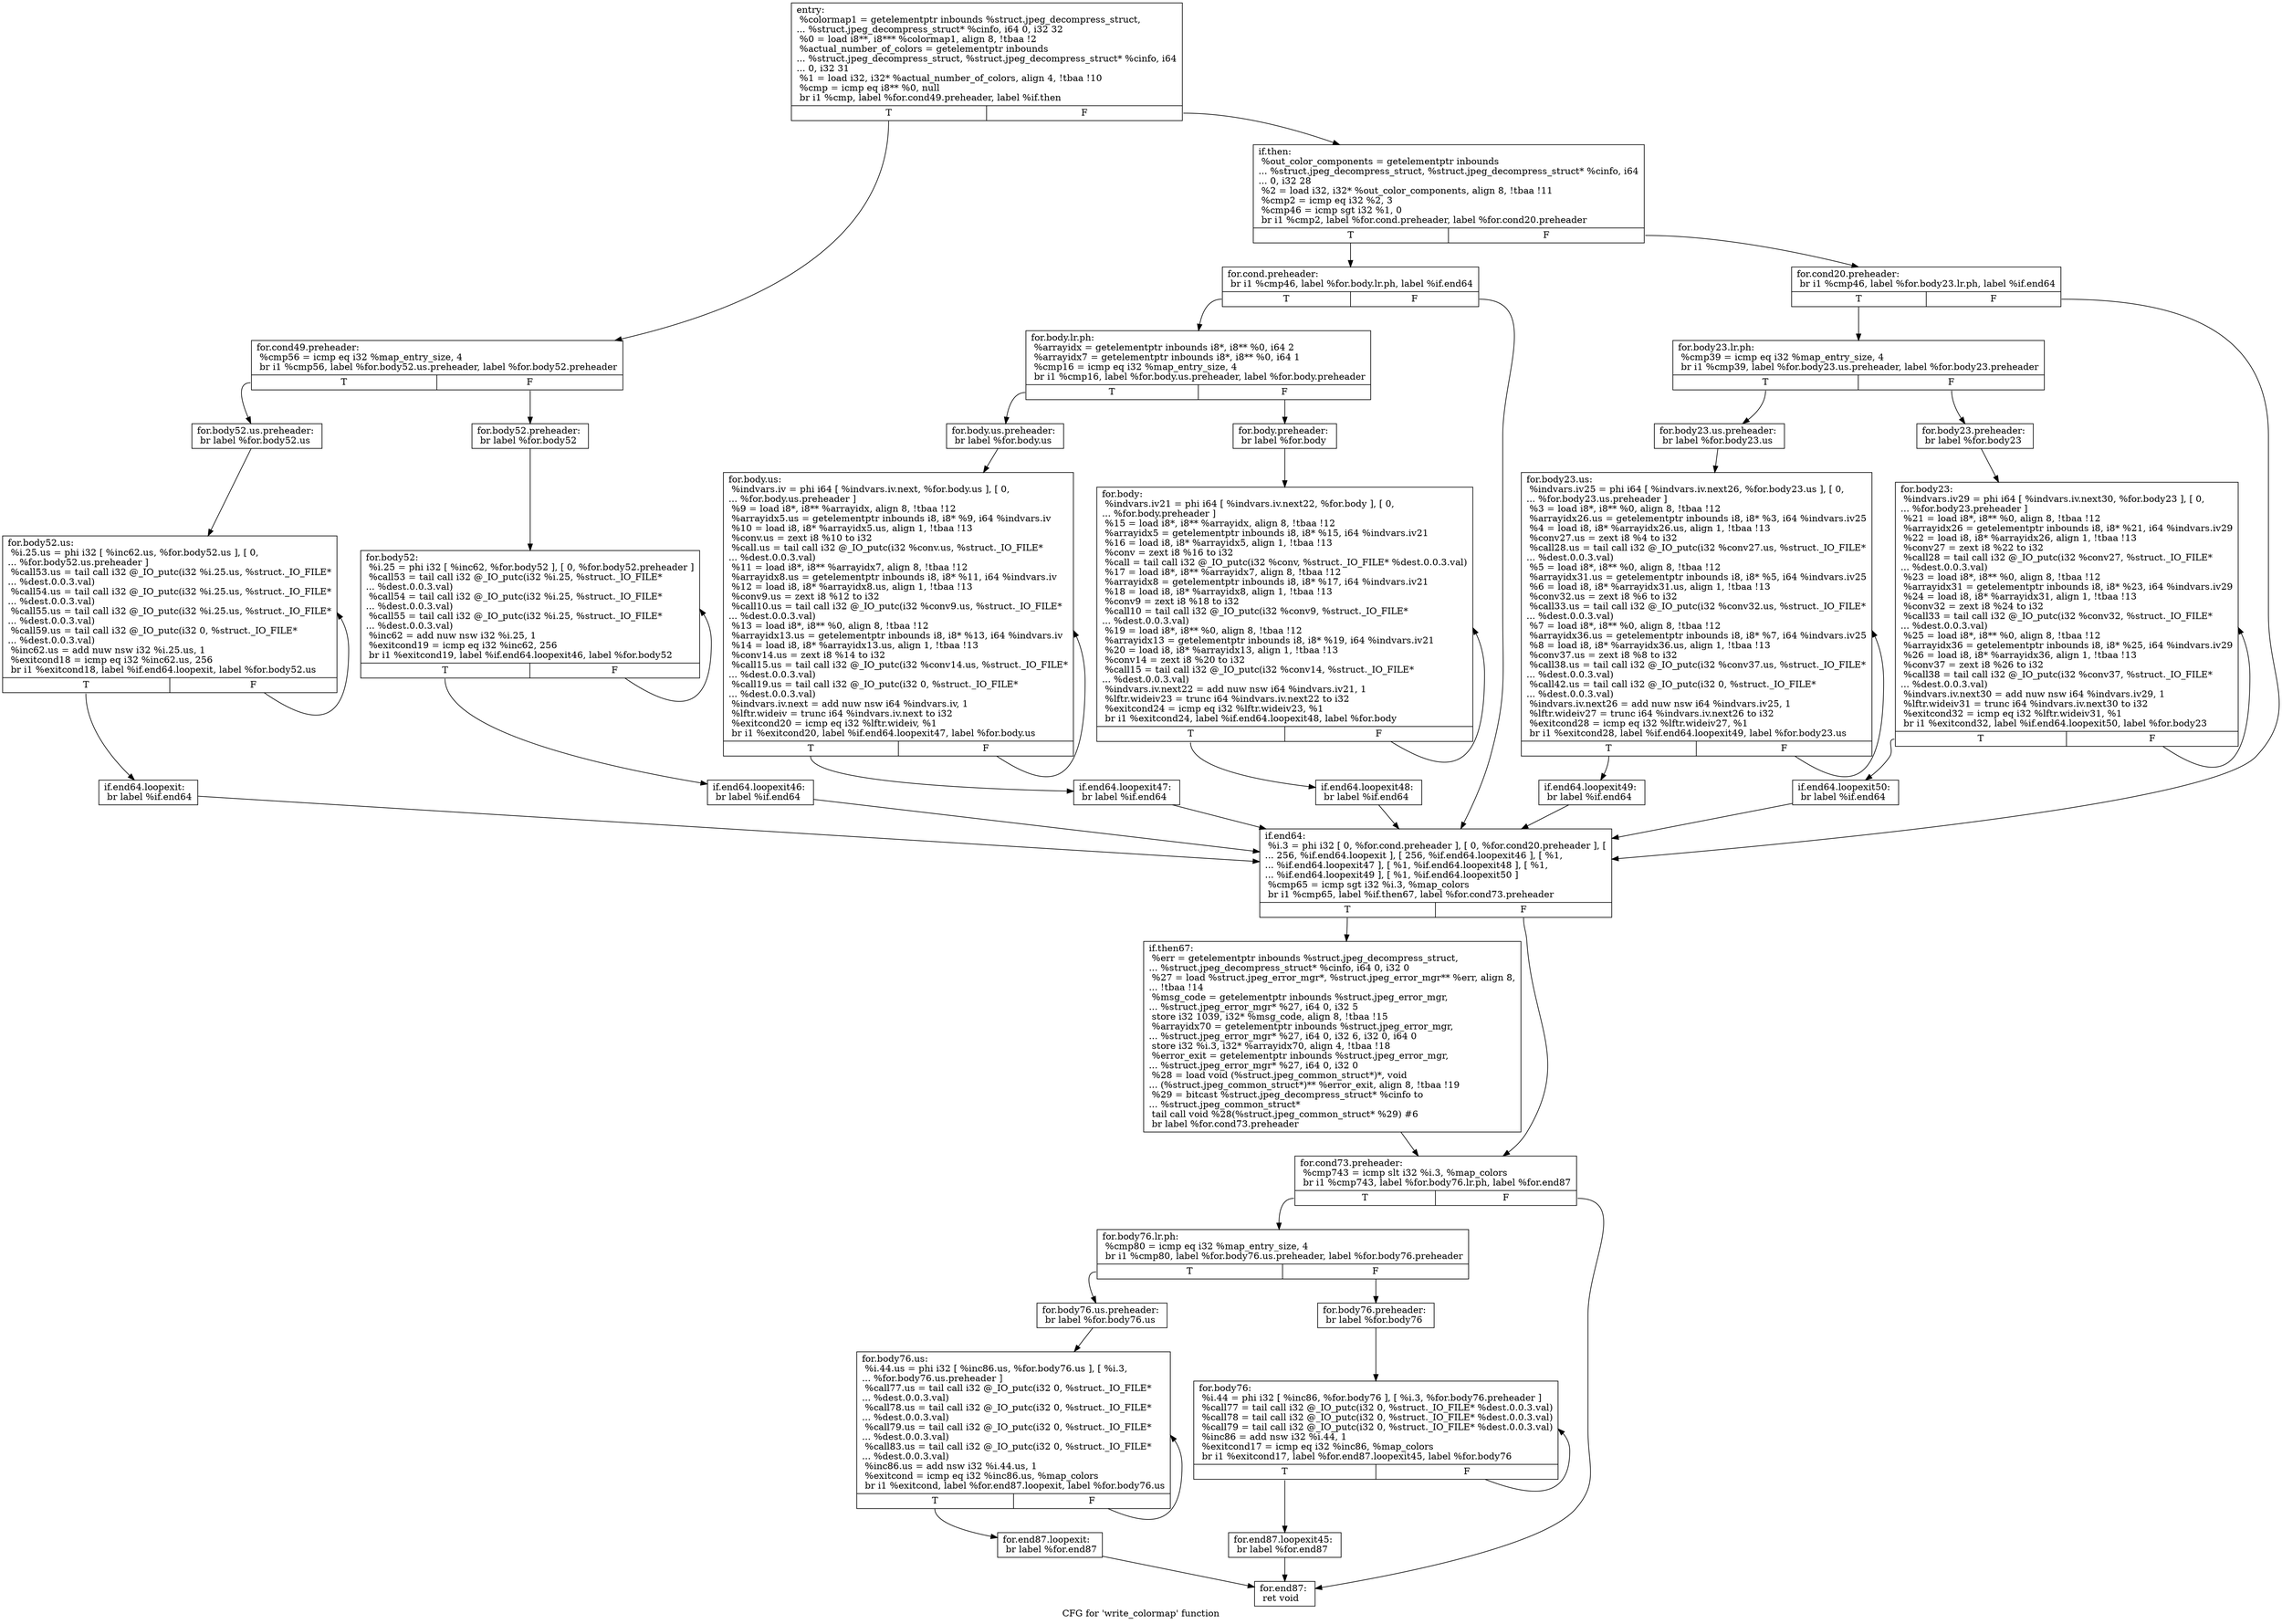 digraph "CFG for 'write_colormap' function" {
	label="CFG for 'write_colormap' function";

	Node0x4fc8180 [shape=record,label="{entry:\l  %colormap1 = getelementptr inbounds %struct.jpeg_decompress_struct,\l... %struct.jpeg_decompress_struct* %cinfo, i64 0, i32 32\l  %0 = load i8**, i8*** %colormap1, align 8, !tbaa !2\l  %actual_number_of_colors = getelementptr inbounds\l... %struct.jpeg_decompress_struct, %struct.jpeg_decompress_struct* %cinfo, i64\l... 0, i32 31\l  %1 = load i32, i32* %actual_number_of_colors, align 4, !tbaa !10\l  %cmp = icmp eq i8** %0, null\l  br i1 %cmp, label %for.cond49.preheader, label %if.then\l|{<s0>T|<s1>F}}"];
	Node0x4fc8180:s0 -> Node0x4fc8770;
	Node0x4fc8180:s1 -> Node0x4fc8810;
	Node0x4fc8770 [shape=record,label="{for.cond49.preheader:                             \l  %cmp56 = icmp eq i32 %map_entry_size, 4\l  br i1 %cmp56, label %for.body52.us.preheader, label %for.body52.preheader\l|{<s0>T|<s1>F}}"];
	Node0x4fc8770:s0 -> Node0x4fc8990;
	Node0x4fc8770:s1 -> Node0x4fc8a30;
	Node0x4fc8a30 [shape=record,label="{for.body52.preheader:                             \l  br label %for.body52\l}"];
	Node0x4fc8a30 -> Node0x4fc8c50;
	Node0x4fc8990 [shape=record,label="{for.body52.us.preheader:                          \l  br label %for.body52.us\l}"];
	Node0x4fc8990 -> Node0x4fc8ca0;
	Node0x4fc8ca0 [shape=record,label="{for.body52.us:                                    \l  %i.25.us = phi i32 [ %inc62.us, %for.body52.us ], [ 0,\l... %for.body52.us.preheader ]\l  %call53.us = tail call i32 @_IO_putc(i32 %i.25.us, %struct._IO_FILE*\l... %dest.0.0.3.val)\l  %call54.us = tail call i32 @_IO_putc(i32 %i.25.us, %struct._IO_FILE*\l... %dest.0.0.3.val)\l  %call55.us = tail call i32 @_IO_putc(i32 %i.25.us, %struct._IO_FILE*\l... %dest.0.0.3.val)\l  %call59.us = tail call i32 @_IO_putc(i32 0, %struct._IO_FILE*\l... %dest.0.0.3.val)\l  %inc62.us = add nuw nsw i32 %i.25.us, 1\l  %exitcond18 = icmp eq i32 %inc62.us, 256\l  br i1 %exitcond18, label %if.end64.loopexit, label %for.body52.us\l|{<s0>T|<s1>F}}"];
	Node0x4fc8ca0:s0 -> Node0x4fc9380;
	Node0x4fc8ca0:s1 -> Node0x4fc8ca0;
	Node0x4fc8810 [shape=record,label="{if.then:                                          \l  %out_color_components = getelementptr inbounds\l... %struct.jpeg_decompress_struct, %struct.jpeg_decompress_struct* %cinfo, i64\l... 0, i32 28\l  %2 = load i32, i32* %out_color_components, align 8, !tbaa !11\l  %cmp2 = icmp eq i32 %2, 3\l  %cmp46 = icmp sgt i32 %1, 0\l  br i1 %cmp2, label %for.cond.preheader, label %for.cond20.preheader\l|{<s0>T|<s1>F}}"];
	Node0x4fc8810:s0 -> Node0x4fc8b80;
	Node0x4fc8810:s1 -> Node0x4fc9a40;
	Node0x4fc9a40 [shape=record,label="{for.cond20.preheader:                             \l  br i1 %cmp46, label %for.body23.lr.ph, label %if.end64\l|{<s0>T|<s1>F}}"];
	Node0x4fc9a40:s0 -> Node0x4fc9ba0;
	Node0x4fc9a40:s1 -> Node0x4fc9c20;
	Node0x4fc9ba0 [shape=record,label="{for.body23.lr.ph:                                 \l  %cmp39 = icmp eq i32 %map_entry_size, 4\l  br i1 %cmp39, label %for.body23.us.preheader, label %for.body23.preheader\l|{<s0>T|<s1>F}}"];
	Node0x4fc9ba0:s0 -> Node0x4fc9e10;
	Node0x4fc9ba0:s1 -> Node0x4fc9eb0;
	Node0x4fc9eb0 [shape=record,label="{for.body23.preheader:                             \l  br label %for.body23\l}"];
	Node0x4fc9eb0 -> Node0x4fca040;
	Node0x4fc9e10 [shape=record,label="{for.body23.us.preheader:                          \l  br label %for.body23.us\l}"];
	Node0x4fc9e10 -> Node0x4fca0f0;
	Node0x4fca0f0 [shape=record,label="{for.body23.us:                                    \l  %indvars.iv25 = phi i64 [ %indvars.iv.next26, %for.body23.us ], [ 0,\l... %for.body23.us.preheader ]\l  %3 = load i8*, i8** %0, align 8, !tbaa !12\l  %arrayidx26.us = getelementptr inbounds i8, i8* %3, i64 %indvars.iv25\l  %4 = load i8, i8* %arrayidx26.us, align 1, !tbaa !13\l  %conv27.us = zext i8 %4 to i32\l  %call28.us = tail call i32 @_IO_putc(i32 %conv27.us, %struct._IO_FILE*\l... %dest.0.0.3.val)\l  %5 = load i8*, i8** %0, align 8, !tbaa !12\l  %arrayidx31.us = getelementptr inbounds i8, i8* %5, i64 %indvars.iv25\l  %6 = load i8, i8* %arrayidx31.us, align 1, !tbaa !13\l  %conv32.us = zext i8 %6 to i32\l  %call33.us = tail call i32 @_IO_putc(i32 %conv32.us, %struct._IO_FILE*\l... %dest.0.0.3.val)\l  %7 = load i8*, i8** %0, align 8, !tbaa !12\l  %arrayidx36.us = getelementptr inbounds i8, i8* %7, i64 %indvars.iv25\l  %8 = load i8, i8* %arrayidx36.us, align 1, !tbaa !13\l  %conv37.us = zext i8 %8 to i32\l  %call38.us = tail call i32 @_IO_putc(i32 %conv37.us, %struct._IO_FILE*\l... %dest.0.0.3.val)\l  %call42.us = tail call i32 @_IO_putc(i32 0, %struct._IO_FILE*\l... %dest.0.0.3.val)\l  %indvars.iv.next26 = add nuw nsw i64 %indvars.iv25, 1\l  %lftr.wideiv27 = trunc i64 %indvars.iv.next26 to i32\l  %exitcond28 = icmp eq i32 %lftr.wideiv27, %1\l  br i1 %exitcond28, label %if.end64.loopexit49, label %for.body23.us\l|{<s0>T|<s1>F}}"];
	Node0x4fca0f0:s0 -> Node0x4fc9720;
	Node0x4fca0f0:s1 -> Node0x4fca0f0;
	Node0x4fc8b80 [shape=record,label="{for.cond.preheader:                               \l  br i1 %cmp46, label %for.body.lr.ph, label %if.end64\l|{<s0>T|<s1>F}}"];
	Node0x4fc8b80:s0 -> Node0x4fc9890;
	Node0x4fc8b80:s1 -> Node0x4fc9c20;
	Node0x4fc9890 [shape=record,label="{for.body.lr.ph:                                   \l  %arrayidx = getelementptr inbounds i8*, i8** %0, i64 2\l  %arrayidx7 = getelementptr inbounds i8*, i8** %0, i64 1\l  %cmp16 = icmp eq i32 %map_entry_size, 4\l  br i1 %cmp16, label %for.body.us.preheader, label %for.body.preheader\l|{<s0>T|<s1>F}}"];
	Node0x4fc9890:s0 -> Node0x4fcb740;
	Node0x4fc9890:s1 -> Node0x4fcb7c0;
	Node0x4fcb7c0 [shape=record,label="{for.body.preheader:                               \l  br label %for.body\l}"];
	Node0x4fcb7c0 -> Node0x4fcb930;
	Node0x4fcb740 [shape=record,label="{for.body.us.preheader:                            \l  br label %for.body.us\l}"];
	Node0x4fcb740 -> Node0x4fcba10;
	Node0x4fcba10 [shape=record,label="{for.body.us:                                      \l  %indvars.iv = phi i64 [ %indvars.iv.next, %for.body.us ], [ 0,\l... %for.body.us.preheader ]\l  %9 = load i8*, i8** %arrayidx, align 8, !tbaa !12\l  %arrayidx5.us = getelementptr inbounds i8, i8* %9, i64 %indvars.iv\l  %10 = load i8, i8* %arrayidx5.us, align 1, !tbaa !13\l  %conv.us = zext i8 %10 to i32\l  %call.us = tail call i32 @_IO_putc(i32 %conv.us, %struct._IO_FILE*\l... %dest.0.0.3.val)\l  %11 = load i8*, i8** %arrayidx7, align 8, !tbaa !12\l  %arrayidx8.us = getelementptr inbounds i8, i8* %11, i64 %indvars.iv\l  %12 = load i8, i8* %arrayidx8.us, align 1, !tbaa !13\l  %conv9.us = zext i8 %12 to i32\l  %call10.us = tail call i32 @_IO_putc(i32 %conv9.us, %struct._IO_FILE*\l... %dest.0.0.3.val)\l  %13 = load i8*, i8** %0, align 8, !tbaa !12\l  %arrayidx13.us = getelementptr inbounds i8, i8* %13, i64 %indvars.iv\l  %14 = load i8, i8* %arrayidx13.us, align 1, !tbaa !13\l  %conv14.us = zext i8 %14 to i32\l  %call15.us = tail call i32 @_IO_putc(i32 %conv14.us, %struct._IO_FILE*\l... %dest.0.0.3.val)\l  %call19.us = tail call i32 @_IO_putc(i32 0, %struct._IO_FILE*\l... %dest.0.0.3.val)\l  %indvars.iv.next = add nuw nsw i64 %indvars.iv, 1\l  %lftr.wideiv = trunc i64 %indvars.iv.next to i32\l  %exitcond20 = icmp eq i32 %lftr.wideiv, %1\l  br i1 %exitcond20, label %if.end64.loopexit47, label %for.body.us\l|{<s0>T|<s1>F}}"];
	Node0x4fcba10:s0 -> Node0x4fcc7f0;
	Node0x4fcba10:s1 -> Node0x4fcba10;
	Node0x4fcb930 [shape=record,label="{for.body:                                         \l  %indvars.iv21 = phi i64 [ %indvars.iv.next22, %for.body ], [ 0,\l... %for.body.preheader ]\l  %15 = load i8*, i8** %arrayidx, align 8, !tbaa !12\l  %arrayidx5 = getelementptr inbounds i8, i8* %15, i64 %indvars.iv21\l  %16 = load i8, i8* %arrayidx5, align 1, !tbaa !13\l  %conv = zext i8 %16 to i32\l  %call = tail call i32 @_IO_putc(i32 %conv, %struct._IO_FILE* %dest.0.0.3.val)\l  %17 = load i8*, i8** %arrayidx7, align 8, !tbaa !12\l  %arrayidx8 = getelementptr inbounds i8, i8* %17, i64 %indvars.iv21\l  %18 = load i8, i8* %arrayidx8, align 1, !tbaa !13\l  %conv9 = zext i8 %18 to i32\l  %call10 = tail call i32 @_IO_putc(i32 %conv9, %struct._IO_FILE*\l... %dest.0.0.3.val)\l  %19 = load i8*, i8** %0, align 8, !tbaa !12\l  %arrayidx13 = getelementptr inbounds i8, i8* %19, i64 %indvars.iv21\l  %20 = load i8, i8* %arrayidx13, align 1, !tbaa !13\l  %conv14 = zext i8 %20 to i32\l  %call15 = tail call i32 @_IO_putc(i32 %conv14, %struct._IO_FILE*\l... %dest.0.0.3.val)\l  %indvars.iv.next22 = add nuw nsw i64 %indvars.iv21, 1\l  %lftr.wideiv23 = trunc i64 %indvars.iv.next22 to i32\l  %exitcond24 = icmp eq i32 %lftr.wideiv23, %1\l  br i1 %exitcond24, label %if.end64.loopexit48, label %for.body\l|{<s0>T|<s1>F}}"];
	Node0x4fcb930:s0 -> Node0x4fcd5e0;
	Node0x4fcb930:s1 -> Node0x4fcb930;
	Node0x4fca040 [shape=record,label="{for.body23:                                       \l  %indvars.iv29 = phi i64 [ %indvars.iv.next30, %for.body23 ], [ 0,\l... %for.body23.preheader ]\l  %21 = load i8*, i8** %0, align 8, !tbaa !12\l  %arrayidx26 = getelementptr inbounds i8, i8* %21, i64 %indvars.iv29\l  %22 = load i8, i8* %arrayidx26, align 1, !tbaa !13\l  %conv27 = zext i8 %22 to i32\l  %call28 = tail call i32 @_IO_putc(i32 %conv27, %struct._IO_FILE*\l... %dest.0.0.3.val)\l  %23 = load i8*, i8** %0, align 8, !tbaa !12\l  %arrayidx31 = getelementptr inbounds i8, i8* %23, i64 %indvars.iv29\l  %24 = load i8, i8* %arrayidx31, align 1, !tbaa !13\l  %conv32 = zext i8 %24 to i32\l  %call33 = tail call i32 @_IO_putc(i32 %conv32, %struct._IO_FILE*\l... %dest.0.0.3.val)\l  %25 = load i8*, i8** %0, align 8, !tbaa !12\l  %arrayidx36 = getelementptr inbounds i8, i8* %25, i64 %indvars.iv29\l  %26 = load i8, i8* %arrayidx36, align 1, !tbaa !13\l  %conv37 = zext i8 %26 to i32\l  %call38 = tail call i32 @_IO_putc(i32 %conv37, %struct._IO_FILE*\l... %dest.0.0.3.val)\l  %indvars.iv.next30 = add nuw nsw i64 %indvars.iv29, 1\l  %lftr.wideiv31 = trunc i64 %indvars.iv.next30 to i32\l  %exitcond32 = icmp eq i32 %lftr.wideiv31, %1\l  br i1 %exitcond32, label %if.end64.loopexit50, label %for.body23\l|{<s0>T|<s1>F}}"];
	Node0x4fca040:s0 -> Node0x4fcb170;
	Node0x4fca040:s1 -> Node0x4fca040;
	Node0x4fc8c50 [shape=record,label="{for.body52:                                       \l  %i.25 = phi i32 [ %inc62, %for.body52 ], [ 0, %for.body52.preheader ]\l  %call53 = tail call i32 @_IO_putc(i32 %i.25, %struct._IO_FILE*\l... %dest.0.0.3.val)\l  %call54 = tail call i32 @_IO_putc(i32 %i.25, %struct._IO_FILE*\l... %dest.0.0.3.val)\l  %call55 = tail call i32 @_IO_putc(i32 %i.25, %struct._IO_FILE*\l... %dest.0.0.3.val)\l  %inc62 = add nuw nsw i32 %i.25, 1\l  %exitcond19 = icmp eq i32 %inc62, 256\l  br i1 %exitcond19, label %if.end64.loopexit46, label %for.body52\l|{<s0>T|<s1>F}}"];
	Node0x4fc8c50:s0 -> Node0x4fcefb0;
	Node0x4fc8c50:s1 -> Node0x4fc8c50;
	Node0x4fc9380 [shape=record,label="{if.end64.loopexit:                                \l  br label %if.end64\l}"];
	Node0x4fc9380 -> Node0x4fc9c20;
	Node0x4fcefb0 [shape=record,label="{if.end64.loopexit46:                              \l  br label %if.end64\l}"];
	Node0x4fcefb0 -> Node0x4fc9c20;
	Node0x4fcc7f0 [shape=record,label="{if.end64.loopexit47:                              \l  br label %if.end64\l}"];
	Node0x4fcc7f0 -> Node0x4fc9c20;
	Node0x4fcd5e0 [shape=record,label="{if.end64.loopexit48:                              \l  br label %if.end64\l}"];
	Node0x4fcd5e0 -> Node0x4fc9c20;
	Node0x4fc9720 [shape=record,label="{if.end64.loopexit49:                              \l  br label %if.end64\l}"];
	Node0x4fc9720 -> Node0x4fc9c20;
	Node0x4fcb170 [shape=record,label="{if.end64.loopexit50:                              \l  br label %if.end64\l}"];
	Node0x4fcb170 -> Node0x4fc9c20;
	Node0x4fc9c20 [shape=record,label="{if.end64:                                         \l  %i.3 = phi i32 [ 0, %for.cond.preheader ], [ 0, %for.cond20.preheader ], [\l... 256, %if.end64.loopexit ], [ 256, %if.end64.loopexit46 ], [ %1,\l... %if.end64.loopexit47 ], [ %1, %if.end64.loopexit48 ], [ %1,\l... %if.end64.loopexit49 ], [ %1, %if.end64.loopexit50 ]\l  %cmp65 = icmp sgt i32 %i.3, %map_colors\l  br i1 %cmp65, label %if.then67, label %for.cond73.preheader\l|{<s0>T|<s1>F}}"];
	Node0x4fc9c20:s0 -> Node0x4fcf240;
	Node0x4fc9c20:s1 -> Node0x4fcf320;
	Node0x4fcf240 [shape=record,label="{if.then67:                                        \l  %err = getelementptr inbounds %struct.jpeg_decompress_struct,\l... %struct.jpeg_decompress_struct* %cinfo, i64 0, i32 0\l  %27 = load %struct.jpeg_error_mgr*, %struct.jpeg_error_mgr** %err, align 8,\l... !tbaa !14\l  %msg_code = getelementptr inbounds %struct.jpeg_error_mgr,\l... %struct.jpeg_error_mgr* %27, i64 0, i32 5\l  store i32 1039, i32* %msg_code, align 8, !tbaa !15\l  %arrayidx70 = getelementptr inbounds %struct.jpeg_error_mgr,\l... %struct.jpeg_error_mgr* %27, i64 0, i32 6, i32 0, i64 0\l  store i32 %i.3, i32* %arrayidx70, align 4, !tbaa !18\l  %error_exit = getelementptr inbounds %struct.jpeg_error_mgr,\l... %struct.jpeg_error_mgr* %27, i64 0, i32 0\l  %28 = load void (%struct.jpeg_common_struct*)*, void\l... (%struct.jpeg_common_struct*)** %error_exit, align 8, !tbaa !19\l  %29 = bitcast %struct.jpeg_decompress_struct* %cinfo to\l... %struct.jpeg_common_struct*\l  tail call void %28(%struct.jpeg_common_struct* %29) #6\l  br label %for.cond73.preheader\l}"];
	Node0x4fcf240 -> Node0x4fcf320;
	Node0x4fcf320 [shape=record,label="{for.cond73.preheader:                             \l  %cmp743 = icmp slt i32 %i.3, %map_colors\l  br i1 %cmp743, label %for.body76.lr.ph, label %for.end87\l|{<s0>T|<s1>F}}"];
	Node0x4fcf320:s0 -> Node0x4fcfcb0;
	Node0x4fcf320:s1 -> Node0x4fcfd30;
	Node0x4fcfcb0 [shape=record,label="{for.body76.lr.ph:                                 \l  %cmp80 = icmp eq i32 %map_entry_size, 4\l  br i1 %cmp80, label %for.body76.us.preheader, label %for.body76.preheader\l|{<s0>T|<s1>F}}"];
	Node0x4fcfcb0:s0 -> Node0x4fcff20;
	Node0x4fcfcb0:s1 -> Node0x4fcffc0;
	Node0x4fcffc0 [shape=record,label="{for.body76.preheader:                             \l  br label %for.body76\l}"];
	Node0x4fcffc0 -> Node0x4fd0150;
	Node0x4fcff20 [shape=record,label="{for.body76.us.preheader:                          \l  br label %for.body76.us\l}"];
	Node0x4fcff20 -> Node0x4fd0200;
	Node0x4fd0200 [shape=record,label="{for.body76.us:                                    \l  %i.44.us = phi i32 [ %inc86.us, %for.body76.us ], [ %i.3,\l... %for.body76.us.preheader ]\l  %call77.us = tail call i32 @_IO_putc(i32 0, %struct._IO_FILE*\l... %dest.0.0.3.val)\l  %call78.us = tail call i32 @_IO_putc(i32 0, %struct._IO_FILE*\l... %dest.0.0.3.val)\l  %call79.us = tail call i32 @_IO_putc(i32 0, %struct._IO_FILE*\l... %dest.0.0.3.val)\l  %call83.us = tail call i32 @_IO_putc(i32 0, %struct._IO_FILE*\l... %dest.0.0.3.val)\l  %inc86.us = add nsw i32 %i.44.us, 1\l  %exitcond = icmp eq i32 %inc86.us, %map_colors\l  br i1 %exitcond, label %for.end87.loopexit, label %for.body76.us\l|{<s0>T|<s1>F}}"];
	Node0x4fd0200:s0 -> Node0x4fd09d0;
	Node0x4fd0200:s1 -> Node0x4fd0200;
	Node0x4fd0150 [shape=record,label="{for.body76:                                       \l  %i.44 = phi i32 [ %inc86, %for.body76 ], [ %i.3, %for.body76.preheader ]\l  %call77 = tail call i32 @_IO_putc(i32 0, %struct._IO_FILE* %dest.0.0.3.val)\l  %call78 = tail call i32 @_IO_putc(i32 0, %struct._IO_FILE* %dest.0.0.3.val)\l  %call79 = tail call i32 @_IO_putc(i32 0, %struct._IO_FILE* %dest.0.0.3.val)\l  %inc86 = add nsw i32 %i.44, 1\l  %exitcond17 = icmp eq i32 %inc86, %map_colors\l  br i1 %exitcond17, label %for.end87.loopexit45, label %for.body76\l|{<s0>T|<s1>F}}"];
	Node0x4fd0150:s0 -> Node0x4fd1030;
	Node0x4fd0150:s1 -> Node0x4fd0150;
	Node0x4fd09d0 [shape=record,label="{for.end87.loopexit:                               \l  br label %for.end87\l}"];
	Node0x4fd09d0 -> Node0x4fcfd30;
	Node0x4fd1030 [shape=record,label="{for.end87.loopexit45:                             \l  br label %for.end87\l}"];
	Node0x4fd1030 -> Node0x4fcfd30;
	Node0x4fcfd30 [shape=record,label="{for.end87:                                        \l  ret void\l}"];
}
